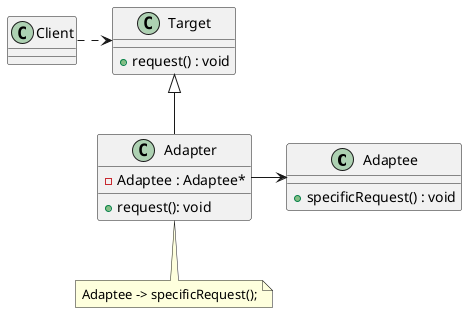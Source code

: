 @startuml

class Adaptee {
    {method} +specificRequest() : void
}

class Target {
    {method} +request() : void
}

class Adapter {
    {field} -Adaptee : Adaptee*
    {method} +request(): void
}

class Client {
}

Adapter -up-|> Target
Adapter -right-> Adaptee
Client .right.> Target

note as n1
    Adaptee -> specificRequest();
end note

Adapter ..n1

@enduml